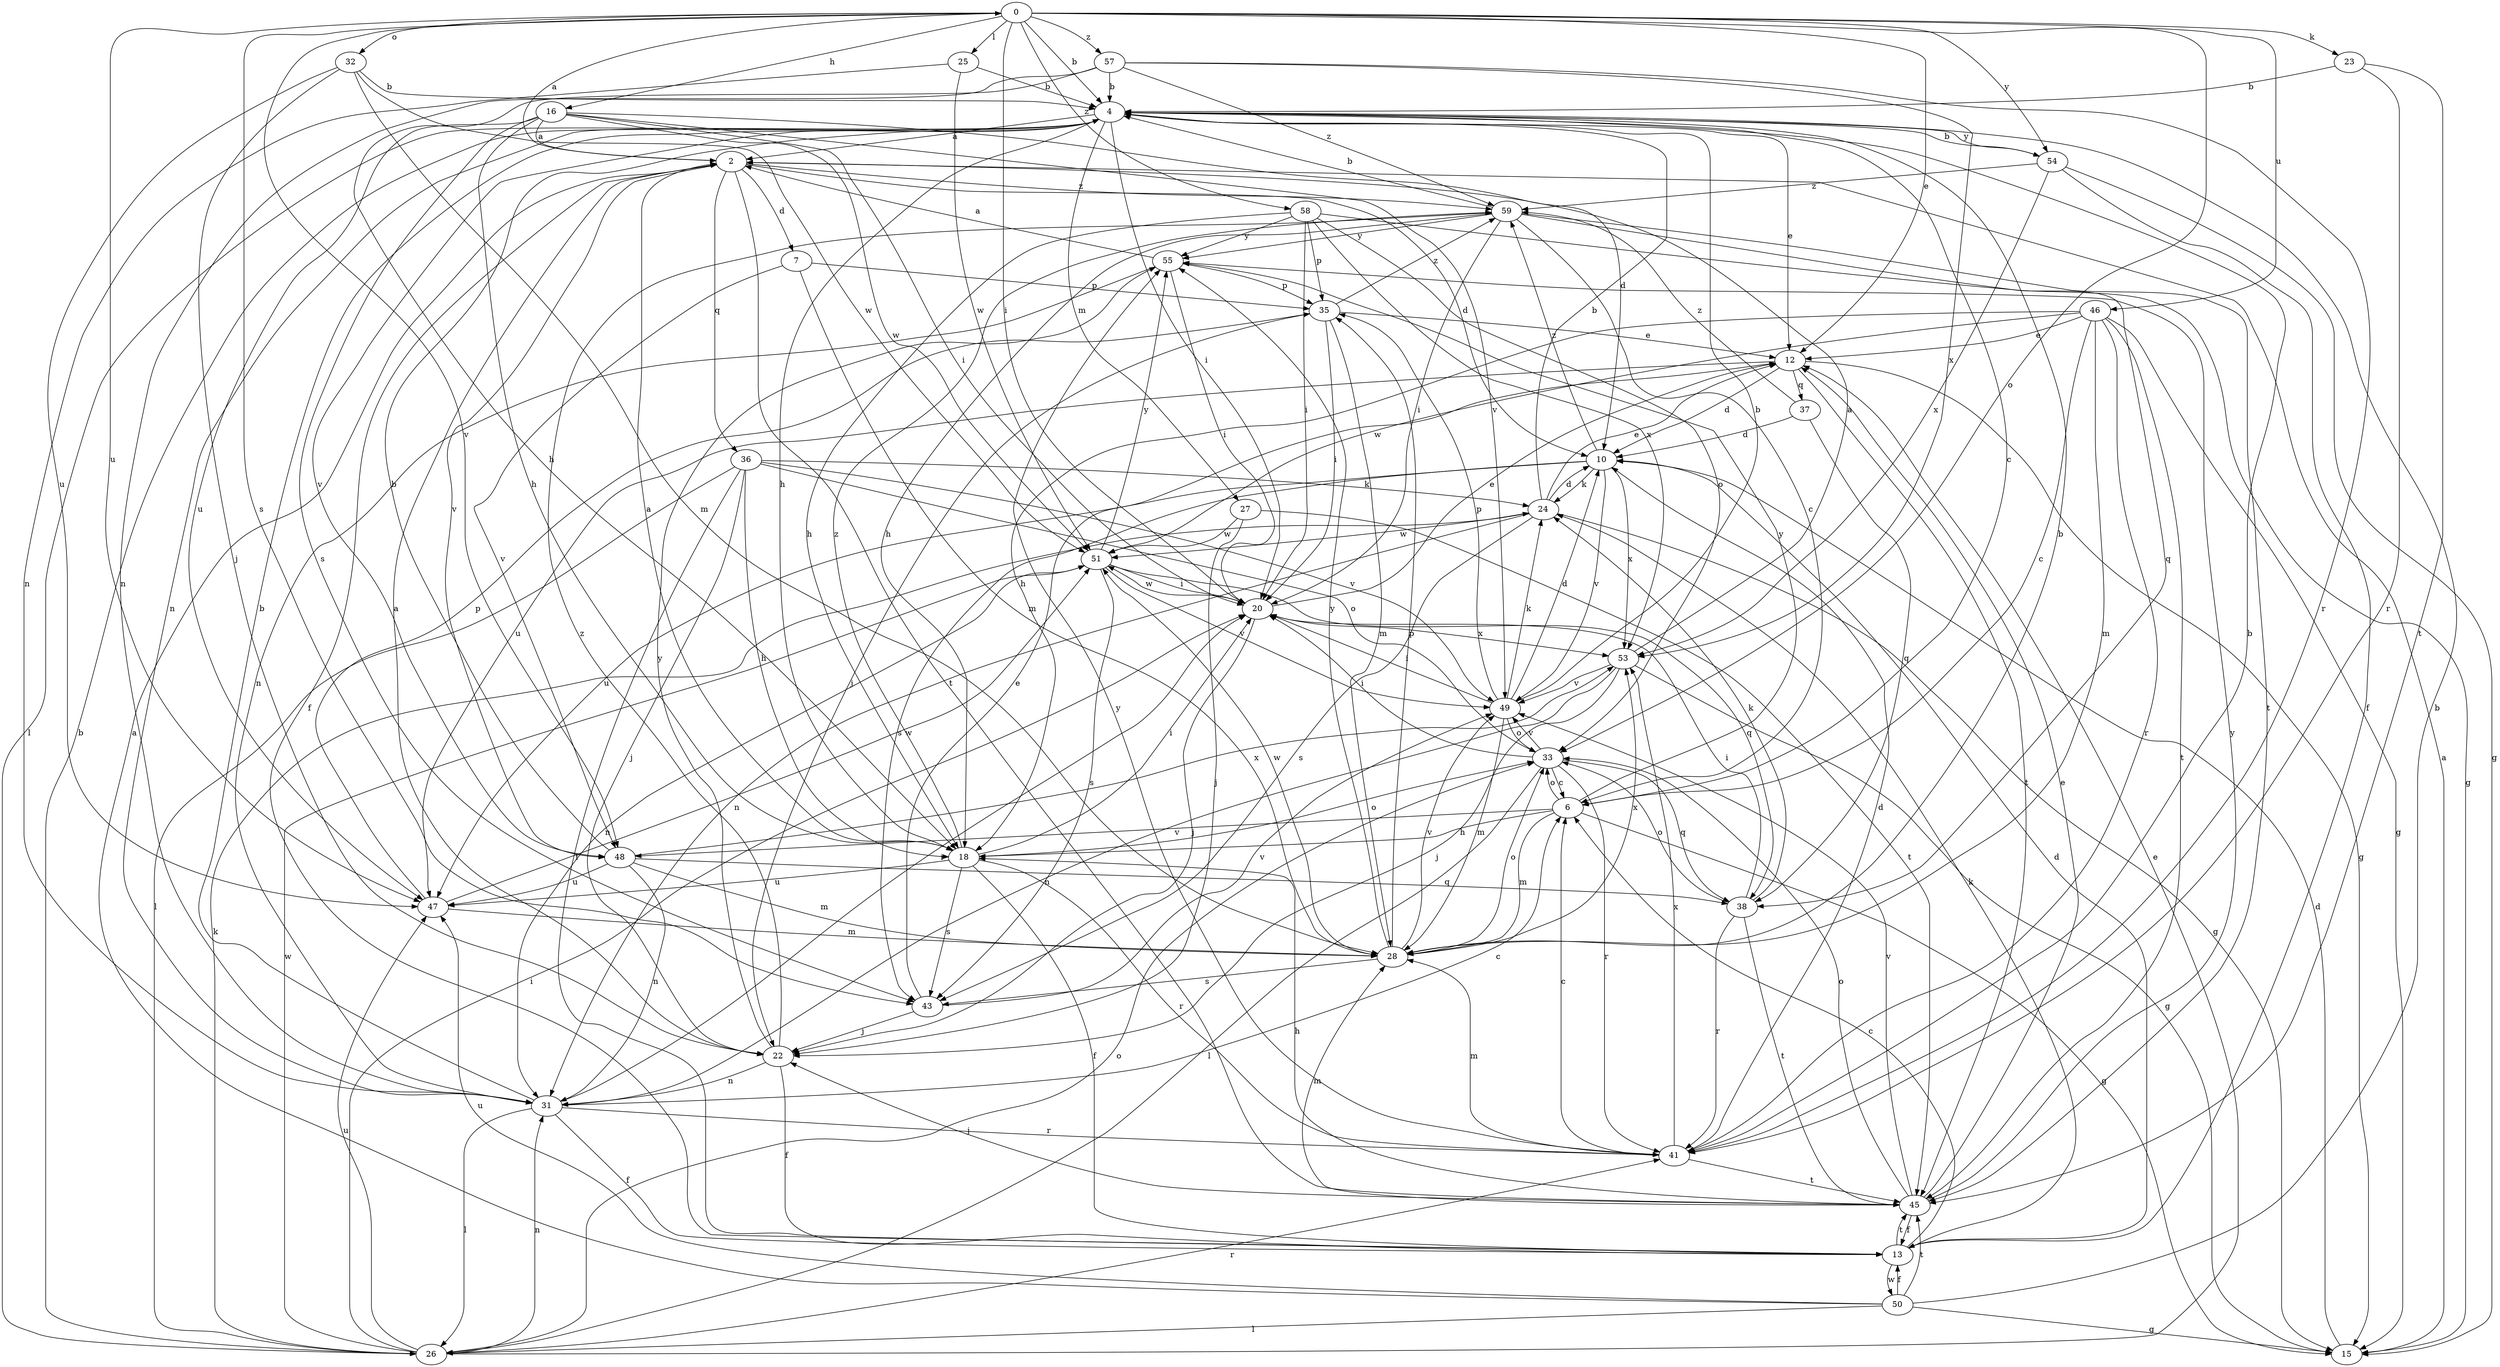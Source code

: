 strict digraph  {
0;
2;
4;
6;
7;
10;
12;
13;
15;
16;
18;
20;
22;
23;
24;
25;
26;
27;
28;
31;
32;
33;
35;
36;
37;
38;
41;
43;
45;
46;
47;
48;
49;
50;
51;
53;
54;
55;
57;
58;
59;
0 -> 4  [label=b];
0 -> 12  [label=e];
0 -> 16  [label=h];
0 -> 20  [label=i];
0 -> 23  [label=k];
0 -> 25  [label=l];
0 -> 32  [label=o];
0 -> 33  [label=o];
0 -> 43  [label=s];
0 -> 46  [label=u];
0 -> 47  [label=u];
0 -> 48  [label=v];
0 -> 54  [label=y];
0 -> 57  [label=z];
0 -> 58  [label=z];
2 -> 0  [label=a];
2 -> 7  [label=d];
2 -> 10  [label=d];
2 -> 13  [label=f];
2 -> 36  [label=q];
2 -> 45  [label=t];
2 -> 48  [label=v];
2 -> 59  [label=z];
4 -> 2  [label=a];
4 -> 6  [label=c];
4 -> 12  [label=e];
4 -> 18  [label=h];
4 -> 20  [label=i];
4 -> 26  [label=l];
4 -> 27  [label=m];
4 -> 31  [label=n];
4 -> 48  [label=v];
4 -> 54  [label=y];
6 -> 15  [label=g];
6 -> 18  [label=h];
6 -> 28  [label=m];
6 -> 33  [label=o];
6 -> 48  [label=v];
6 -> 55  [label=y];
7 -> 28  [label=m];
7 -> 35  [label=p];
7 -> 48  [label=v];
10 -> 24  [label=k];
10 -> 43  [label=s];
10 -> 47  [label=u];
10 -> 49  [label=v];
10 -> 53  [label=x];
10 -> 59  [label=z];
12 -> 10  [label=d];
12 -> 15  [label=g];
12 -> 37  [label=q];
12 -> 45  [label=t];
12 -> 47  [label=u];
13 -> 6  [label=c];
13 -> 10  [label=d];
13 -> 24  [label=k];
13 -> 45  [label=t];
13 -> 50  [label=w];
15 -> 2  [label=a];
15 -> 10  [label=d];
16 -> 2  [label=a];
16 -> 10  [label=d];
16 -> 18  [label=h];
16 -> 20  [label=i];
16 -> 43  [label=s];
16 -> 47  [label=u];
16 -> 49  [label=v];
16 -> 51  [label=w];
18 -> 2  [label=a];
18 -> 13  [label=f];
18 -> 20  [label=i];
18 -> 33  [label=o];
18 -> 41  [label=r];
18 -> 43  [label=s];
18 -> 47  [label=u];
18 -> 59  [label=z];
20 -> 12  [label=e];
20 -> 22  [label=j];
20 -> 51  [label=w];
20 -> 53  [label=x];
22 -> 2  [label=a];
22 -> 13  [label=f];
22 -> 31  [label=n];
22 -> 55  [label=y];
22 -> 59  [label=z];
23 -> 4  [label=b];
23 -> 41  [label=r];
23 -> 45  [label=t];
24 -> 4  [label=b];
24 -> 10  [label=d];
24 -> 12  [label=e];
24 -> 15  [label=g];
24 -> 31  [label=n];
24 -> 43  [label=s];
24 -> 51  [label=w];
25 -> 4  [label=b];
25 -> 31  [label=n];
25 -> 51  [label=w];
26 -> 4  [label=b];
26 -> 12  [label=e];
26 -> 20  [label=i];
26 -> 24  [label=k];
26 -> 31  [label=n];
26 -> 33  [label=o];
26 -> 41  [label=r];
26 -> 47  [label=u];
26 -> 51  [label=w];
27 -> 22  [label=j];
27 -> 45  [label=t];
27 -> 51  [label=w];
28 -> 4  [label=b];
28 -> 33  [label=o];
28 -> 35  [label=p];
28 -> 43  [label=s];
28 -> 49  [label=v];
28 -> 51  [label=w];
28 -> 53  [label=x];
28 -> 55  [label=y];
31 -> 4  [label=b];
31 -> 6  [label=c];
31 -> 13  [label=f];
31 -> 20  [label=i];
31 -> 26  [label=l];
31 -> 41  [label=r];
32 -> 4  [label=b];
32 -> 22  [label=j];
32 -> 28  [label=m];
32 -> 47  [label=u];
32 -> 51  [label=w];
33 -> 6  [label=c];
33 -> 20  [label=i];
33 -> 26  [label=l];
33 -> 38  [label=q];
33 -> 41  [label=r];
33 -> 49  [label=v];
35 -> 12  [label=e];
35 -> 20  [label=i];
35 -> 22  [label=j];
35 -> 28  [label=m];
35 -> 59  [label=z];
36 -> 13  [label=f];
36 -> 18  [label=h];
36 -> 22  [label=j];
36 -> 24  [label=k];
36 -> 26  [label=l];
36 -> 33  [label=o];
36 -> 49  [label=v];
37 -> 10  [label=d];
37 -> 38  [label=q];
37 -> 59  [label=z];
38 -> 20  [label=i];
38 -> 24  [label=k];
38 -> 33  [label=o];
38 -> 41  [label=r];
38 -> 45  [label=t];
41 -> 4  [label=b];
41 -> 6  [label=c];
41 -> 10  [label=d];
41 -> 28  [label=m];
41 -> 45  [label=t];
41 -> 53  [label=x];
41 -> 55  [label=y];
43 -> 12  [label=e];
43 -> 22  [label=j];
43 -> 49  [label=v];
45 -> 12  [label=e];
45 -> 13  [label=f];
45 -> 18  [label=h];
45 -> 22  [label=j];
45 -> 28  [label=m];
45 -> 33  [label=o];
45 -> 49  [label=v];
45 -> 55  [label=y];
46 -> 6  [label=c];
46 -> 12  [label=e];
46 -> 15  [label=g];
46 -> 18  [label=h];
46 -> 28  [label=m];
46 -> 41  [label=r];
46 -> 45  [label=t];
46 -> 51  [label=w];
47 -> 28  [label=m];
47 -> 35  [label=p];
47 -> 51  [label=w];
48 -> 4  [label=b];
48 -> 28  [label=m];
48 -> 31  [label=n];
48 -> 38  [label=q];
48 -> 47  [label=u];
48 -> 53  [label=x];
49 -> 4  [label=b];
49 -> 10  [label=d];
49 -> 20  [label=i];
49 -> 24  [label=k];
49 -> 28  [label=m];
49 -> 33  [label=o];
49 -> 35  [label=p];
50 -> 2  [label=a];
50 -> 4  [label=b];
50 -> 13  [label=f];
50 -> 15  [label=g];
50 -> 26  [label=l];
50 -> 45  [label=t];
50 -> 47  [label=u];
51 -> 20  [label=i];
51 -> 31  [label=n];
51 -> 38  [label=q];
51 -> 43  [label=s];
51 -> 49  [label=v];
51 -> 55  [label=y];
53 -> 2  [label=a];
53 -> 15  [label=g];
53 -> 22  [label=j];
53 -> 31  [label=n];
53 -> 49  [label=v];
54 -> 4  [label=b];
54 -> 13  [label=f];
54 -> 15  [label=g];
54 -> 53  [label=x];
54 -> 59  [label=z];
55 -> 2  [label=a];
55 -> 20  [label=i];
55 -> 31  [label=n];
55 -> 35  [label=p];
57 -> 4  [label=b];
57 -> 18  [label=h];
57 -> 31  [label=n];
57 -> 41  [label=r];
57 -> 53  [label=x];
57 -> 59  [label=z];
58 -> 15  [label=g];
58 -> 18  [label=h];
58 -> 20  [label=i];
58 -> 33  [label=o];
58 -> 35  [label=p];
58 -> 53  [label=x];
58 -> 55  [label=y];
59 -> 4  [label=b];
59 -> 6  [label=c];
59 -> 18  [label=h];
59 -> 20  [label=i];
59 -> 38  [label=q];
59 -> 45  [label=t];
59 -> 55  [label=y];
}
